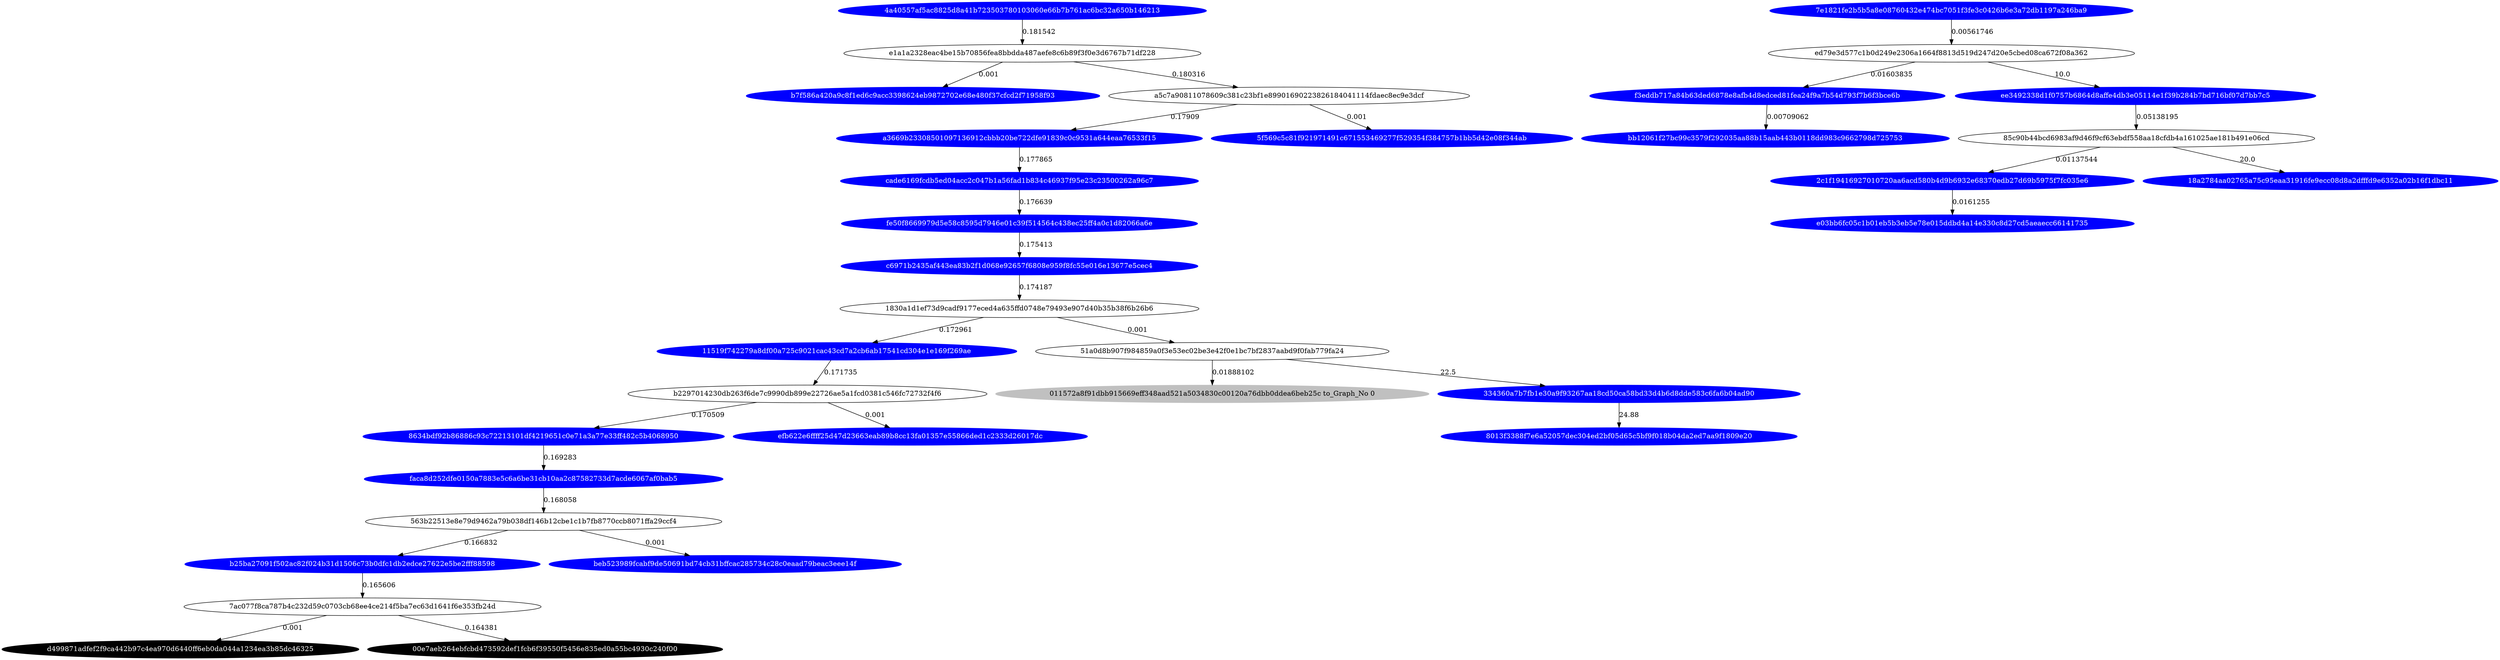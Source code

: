 digraph G{rankdir=TB;layout=dot;
"4a40557af5ac8825d8a41b723503780103060e66b7b761ac6bc32a650b146213" [style="solid,filled",color=blue,fontcolor=white];
"7e1821fe2b5b5a8e08760432e474bc7051f3fe3c0426b6e3a72db1197a246ba9" [style="solid,filled",color=blue,fontcolor=white];
"e03bb6fc05c1b01eb5b3eb5e78e015ddbd4a14e330c8d27cd5aeaecc66141735" [style="solid,filled",color=blue,fontcolor=white];
"fe50f8669979d5e58c8595d7946e01c39f514564c438ec25ff4a0c1d82066a6e" [style="solid,filled",color=blue,fontcolor=white];
"faca8d252dfe0150a7883e5c6a6be31cb10aa2c87582733d7acde6067af0bab5" [style="solid,filled",color=blue,fontcolor=white];
"c6971b2435af443ea83b2f1d068e92657f6808e959f8fc55e016e13677e5cec4" [style="solid,filled",color=blue,fontcolor=white];
"8634bdf92b86886c93c72213101df4219651c0e71a3a77e33ff482c5b4068950" [style="solid,filled",color=blue,fontcolor=white];
"cade6169fcdb5ed04acc2c047b1a56fad1b834c46937f95e23c23500262a96c7" [style="solid,filled",color=blue,fontcolor=white];
"d499871adfef2f9ca442b97c4ea970d6440ff6eb0da044a1234ea3b85dc46325" [style="solid,filled",color=black,fontcolor=white];
"00e7aeb264ebfcbd473592def1fcb6f39550f5456e835ed0a55bc4930c240f00" [style="solid,filled",color=black,fontcolor=white];
"8013f3388f7e6a52057dec304ed2bf05d65c5bf9f018b04da2ed7aa9f1809e20" [style="solid,filled",color=blue,fontcolor=white];
"f3eddb717a84b63ded6878e8afb4d8edced81fea24f9a7b54d793f7b6f3bce6b" [style="solid,filled",color=blue,fontcolor=white];
"bb12061f27bc99c3579f292035aa88b15aab443b0118dd983c9662798d725753" [style="solid,filled",color=blue,fontcolor=white];
"2c1f19416927010720aa6acd580b4d9b6932e68370edb27d69b5975f7fc035e6" [style="solid,filled",color=blue,fontcolor=white];
"11519f742279a8df00a725c9021cac43cd7a2cb6ab17541cd304e1e169f269ae" [style="solid,filled",color=blue,fontcolor=white];
"b25ba27091f502ac82f024b31d1506c73b0dfc1db2edce27622e5be2fff88598" [style="solid,filled",color=blue,fontcolor=white];
"011572a8f91dbb915669eff348aad521a5034830c00120a76dbb0ddea6beb25c" [style="solid,filled",color=gray,fontcolor=black,label= "011572a8f91dbb915669eff348aad521a5034830c00120a76dbb0ddea6beb25c to_Graph_No 0"];
"a3669b23308501097136912cbbb20be722dfe91839c0c9531a644eaa76533f15" [style="solid,filled",color=blue,fontcolor=white];
"efb622e6ffff25d47d23663eab89b8cc13fa01357e55866ded1c2333d26017dc" [style="solid,filled",color=blue,fontcolor=white];
"beb523989fcabf9de50691bd74cb31bffcac285734c28c0eaad79beac3eee14f" [style="solid,filled",color=blue,fontcolor=white];
"ee3492338d1f0757b6864d8affe4db3e05114e1f39b284b7bd716bf07d7bb7c5" [style="solid,filled",color=blue,fontcolor=white];
"b7f586a420a9c8f1ed6c9acc3398624eb9872702e68e480f37cfcd2f71958f93" [style="solid,filled",color=blue,fontcolor=white];
"334360a7b7fb1e30a9f93267aa18cd50ca58bd33d4b6d8dde583c6fa6b04ad90" [style="solid,filled",color=blue,fontcolor=white];
"18a2784aa02765a75c95eaa31916fe9ecc08d8a2dfffd9e6352a02b16f1dbc11" [style="solid,filled",color=blue,fontcolor=white];
"5f569c5c81f921971491c671553469277f529354f384757b1bb5d42e08f344ab" [style="solid,filled",color=blue,fontcolor=white];
"7e1821fe2b5b5a8e08760432e474bc7051f3fe3c0426b6e3a72db1197a246ba9" -> "ed79e3d577c1b0d249e2306a1664f8813d519d247d20e5cbed08ca672f08a362" [label=0.00561746];
"1830a1d1ef73d9cadf9177eced4a635ffd0748e79493e907d40b35b38f6b26b6" -> "51a0d8b907f984859a0f3e53ec02be3e42f0e1bc7bf2837aabd9f0fab779fa24" [label=0.001];
"a3669b23308501097136912cbbb20be722dfe91839c0c9531a644eaa76533f15" -> "cade6169fcdb5ed04acc2c047b1a56fad1b834c46937f95e23c23500262a96c7" [label=0.177865];
"e1a1a2328eac4be15b70856fea8bbdda487aefe8c6b89f3f0e3d6767b71df228" -> "b7f586a420a9c8f1ed6c9acc3398624eb9872702e68e480f37cfcd2f71958f93" [label=0.001];
"b2297014230db263f6de7c9990db899e22726ae5a1fcd0381c546fc72732f4f6" -> "8634bdf92b86886c93c72213101df4219651c0e71a3a77e33ff482c5b4068950" [label=0.170509];
"7ac077f8ca787b4c232d59c0703cb68ee4ce214f5ba7ec63d1641f6e353fb24d" -> "00e7aeb264ebfcbd473592def1fcb6f39550f5456e835ed0a55bc4930c240f00" [label=0.164381];
"fe50f8669979d5e58c8595d7946e01c39f514564c438ec25ff4a0c1d82066a6e" -> "c6971b2435af443ea83b2f1d068e92657f6808e959f8fc55e016e13677e5cec4" [label=0.175413];
"f3eddb717a84b63ded6878e8afb4d8edced81fea24f9a7b54d793f7b6f3bce6b" -> "bb12061f27bc99c3579f292035aa88b15aab443b0118dd983c9662798d725753" [label=0.00709062];
"563b22513e8e79d9462a79b038df146b12cbe1c1b7fb8770ccb8071ffa29ccf4" -> "beb523989fcabf9de50691bd74cb31bffcac285734c28c0eaad79beac3eee14f" [label=0.001];
"2c1f19416927010720aa6acd580b4d9b6932e68370edb27d69b5975f7fc035e6" -> "e03bb6fc05c1b01eb5b3eb5e78e015ddbd4a14e330c8d27cd5aeaecc66141735" [label=0.0161255];
"ed79e3d577c1b0d249e2306a1664f8813d519d247d20e5cbed08ca672f08a362" -> "f3eddb717a84b63ded6878e8afb4d8edced81fea24f9a7b54d793f7b6f3bce6b" [label=0.01603835];
"1830a1d1ef73d9cadf9177eced4a635ffd0748e79493e907d40b35b38f6b26b6" -> "11519f742279a8df00a725c9021cac43cd7a2cb6ab17541cd304e1e169f269ae" [label=0.172961];
"b25ba27091f502ac82f024b31d1506c73b0dfc1db2edce27622e5be2fff88598" -> "7ac077f8ca787b4c232d59c0703cb68ee4ce214f5ba7ec63d1641f6e353fb24d" [label=0.165606];
"b2297014230db263f6de7c9990db899e22726ae5a1fcd0381c546fc72732f4f6" -> "efb622e6ffff25d47d23663eab89b8cc13fa01357e55866ded1c2333d26017dc" [label=0.001];
"e1a1a2328eac4be15b70856fea8bbdda487aefe8c6b89f3f0e3d6767b71df228" -> "a5c7a90811078609c381c23bf1e89901690223826184041114fdaec8ec9e3dcf" [label=0.180316];
"11519f742279a8df00a725c9021cac43cd7a2cb6ab17541cd304e1e169f269ae" -> "b2297014230db263f6de7c9990db899e22726ae5a1fcd0381c546fc72732f4f6" [label=0.171735];
"51a0d8b907f984859a0f3e53ec02be3e42f0e1bc7bf2837aabd9f0fab779fa24" -> "334360a7b7fb1e30a9f93267aa18cd50ca58bd33d4b6d8dde583c6fa6b04ad90" [label=22.5];
"334360a7b7fb1e30a9f93267aa18cd50ca58bd33d4b6d8dde583c6fa6b04ad90" -> "8013f3388f7e6a52057dec304ed2bf05d65c5bf9f018b04da2ed7aa9f1809e20" [label=24.88];
"4a40557af5ac8825d8a41b723503780103060e66b7b761ac6bc32a650b146213" -> "e1a1a2328eac4be15b70856fea8bbdda487aefe8c6b89f3f0e3d6767b71df228" [label=0.181542];
"85c90b44bcd6983af9d46f9cf63ebdf558aa18cfdb4a161025ae181b491e06cd" -> "18a2784aa02765a75c95eaa31916fe9ecc08d8a2dfffd9e6352a02b16f1dbc11" [label=20.0];
"51a0d8b907f984859a0f3e53ec02be3e42f0e1bc7bf2837aabd9f0fab779fa24" -> "011572a8f91dbb915669eff348aad521a5034830c00120a76dbb0ddea6beb25c" [label=0.01888102];
"faca8d252dfe0150a7883e5c6a6be31cb10aa2c87582733d7acde6067af0bab5" -> "563b22513e8e79d9462a79b038df146b12cbe1c1b7fb8770ccb8071ffa29ccf4" [label=0.168058];
"ed79e3d577c1b0d249e2306a1664f8813d519d247d20e5cbed08ca672f08a362" -> "ee3492338d1f0757b6864d8affe4db3e05114e1f39b284b7bd716bf07d7bb7c5" [label=10.0];
"cade6169fcdb5ed04acc2c047b1a56fad1b834c46937f95e23c23500262a96c7" -> "fe50f8669979d5e58c8595d7946e01c39f514564c438ec25ff4a0c1d82066a6e" [label=0.176639];
"563b22513e8e79d9462a79b038df146b12cbe1c1b7fb8770ccb8071ffa29ccf4" -> "b25ba27091f502ac82f024b31d1506c73b0dfc1db2edce27622e5be2fff88598" [label=0.166832];
"a5c7a90811078609c381c23bf1e89901690223826184041114fdaec8ec9e3dcf" -> "5f569c5c81f921971491c671553469277f529354f384757b1bb5d42e08f344ab" [label=0.001];
"85c90b44bcd6983af9d46f9cf63ebdf558aa18cfdb4a161025ae181b491e06cd" -> "2c1f19416927010720aa6acd580b4d9b6932e68370edb27d69b5975f7fc035e6" [label=0.01137544];
"ee3492338d1f0757b6864d8affe4db3e05114e1f39b284b7bd716bf07d7bb7c5" -> "85c90b44bcd6983af9d46f9cf63ebdf558aa18cfdb4a161025ae181b491e06cd" [label=0.05138195];
"a5c7a90811078609c381c23bf1e89901690223826184041114fdaec8ec9e3dcf" -> "a3669b23308501097136912cbbb20be722dfe91839c0c9531a644eaa76533f15" [label=0.17909];
"c6971b2435af443ea83b2f1d068e92657f6808e959f8fc55e016e13677e5cec4" -> "1830a1d1ef73d9cadf9177eced4a635ffd0748e79493e907d40b35b38f6b26b6" [label=0.174187];
"8634bdf92b86886c93c72213101df4219651c0e71a3a77e33ff482c5b4068950" -> "faca8d252dfe0150a7883e5c6a6be31cb10aa2c87582733d7acde6067af0bab5" [label=0.169283];
"7ac077f8ca787b4c232d59c0703cb68ee4ce214f5ba7ec63d1641f6e353fb24d" -> "d499871adfef2f9ca442b97c4ea970d6440ff6eb0da044a1234ea3b85dc46325" [label=0.001];
}